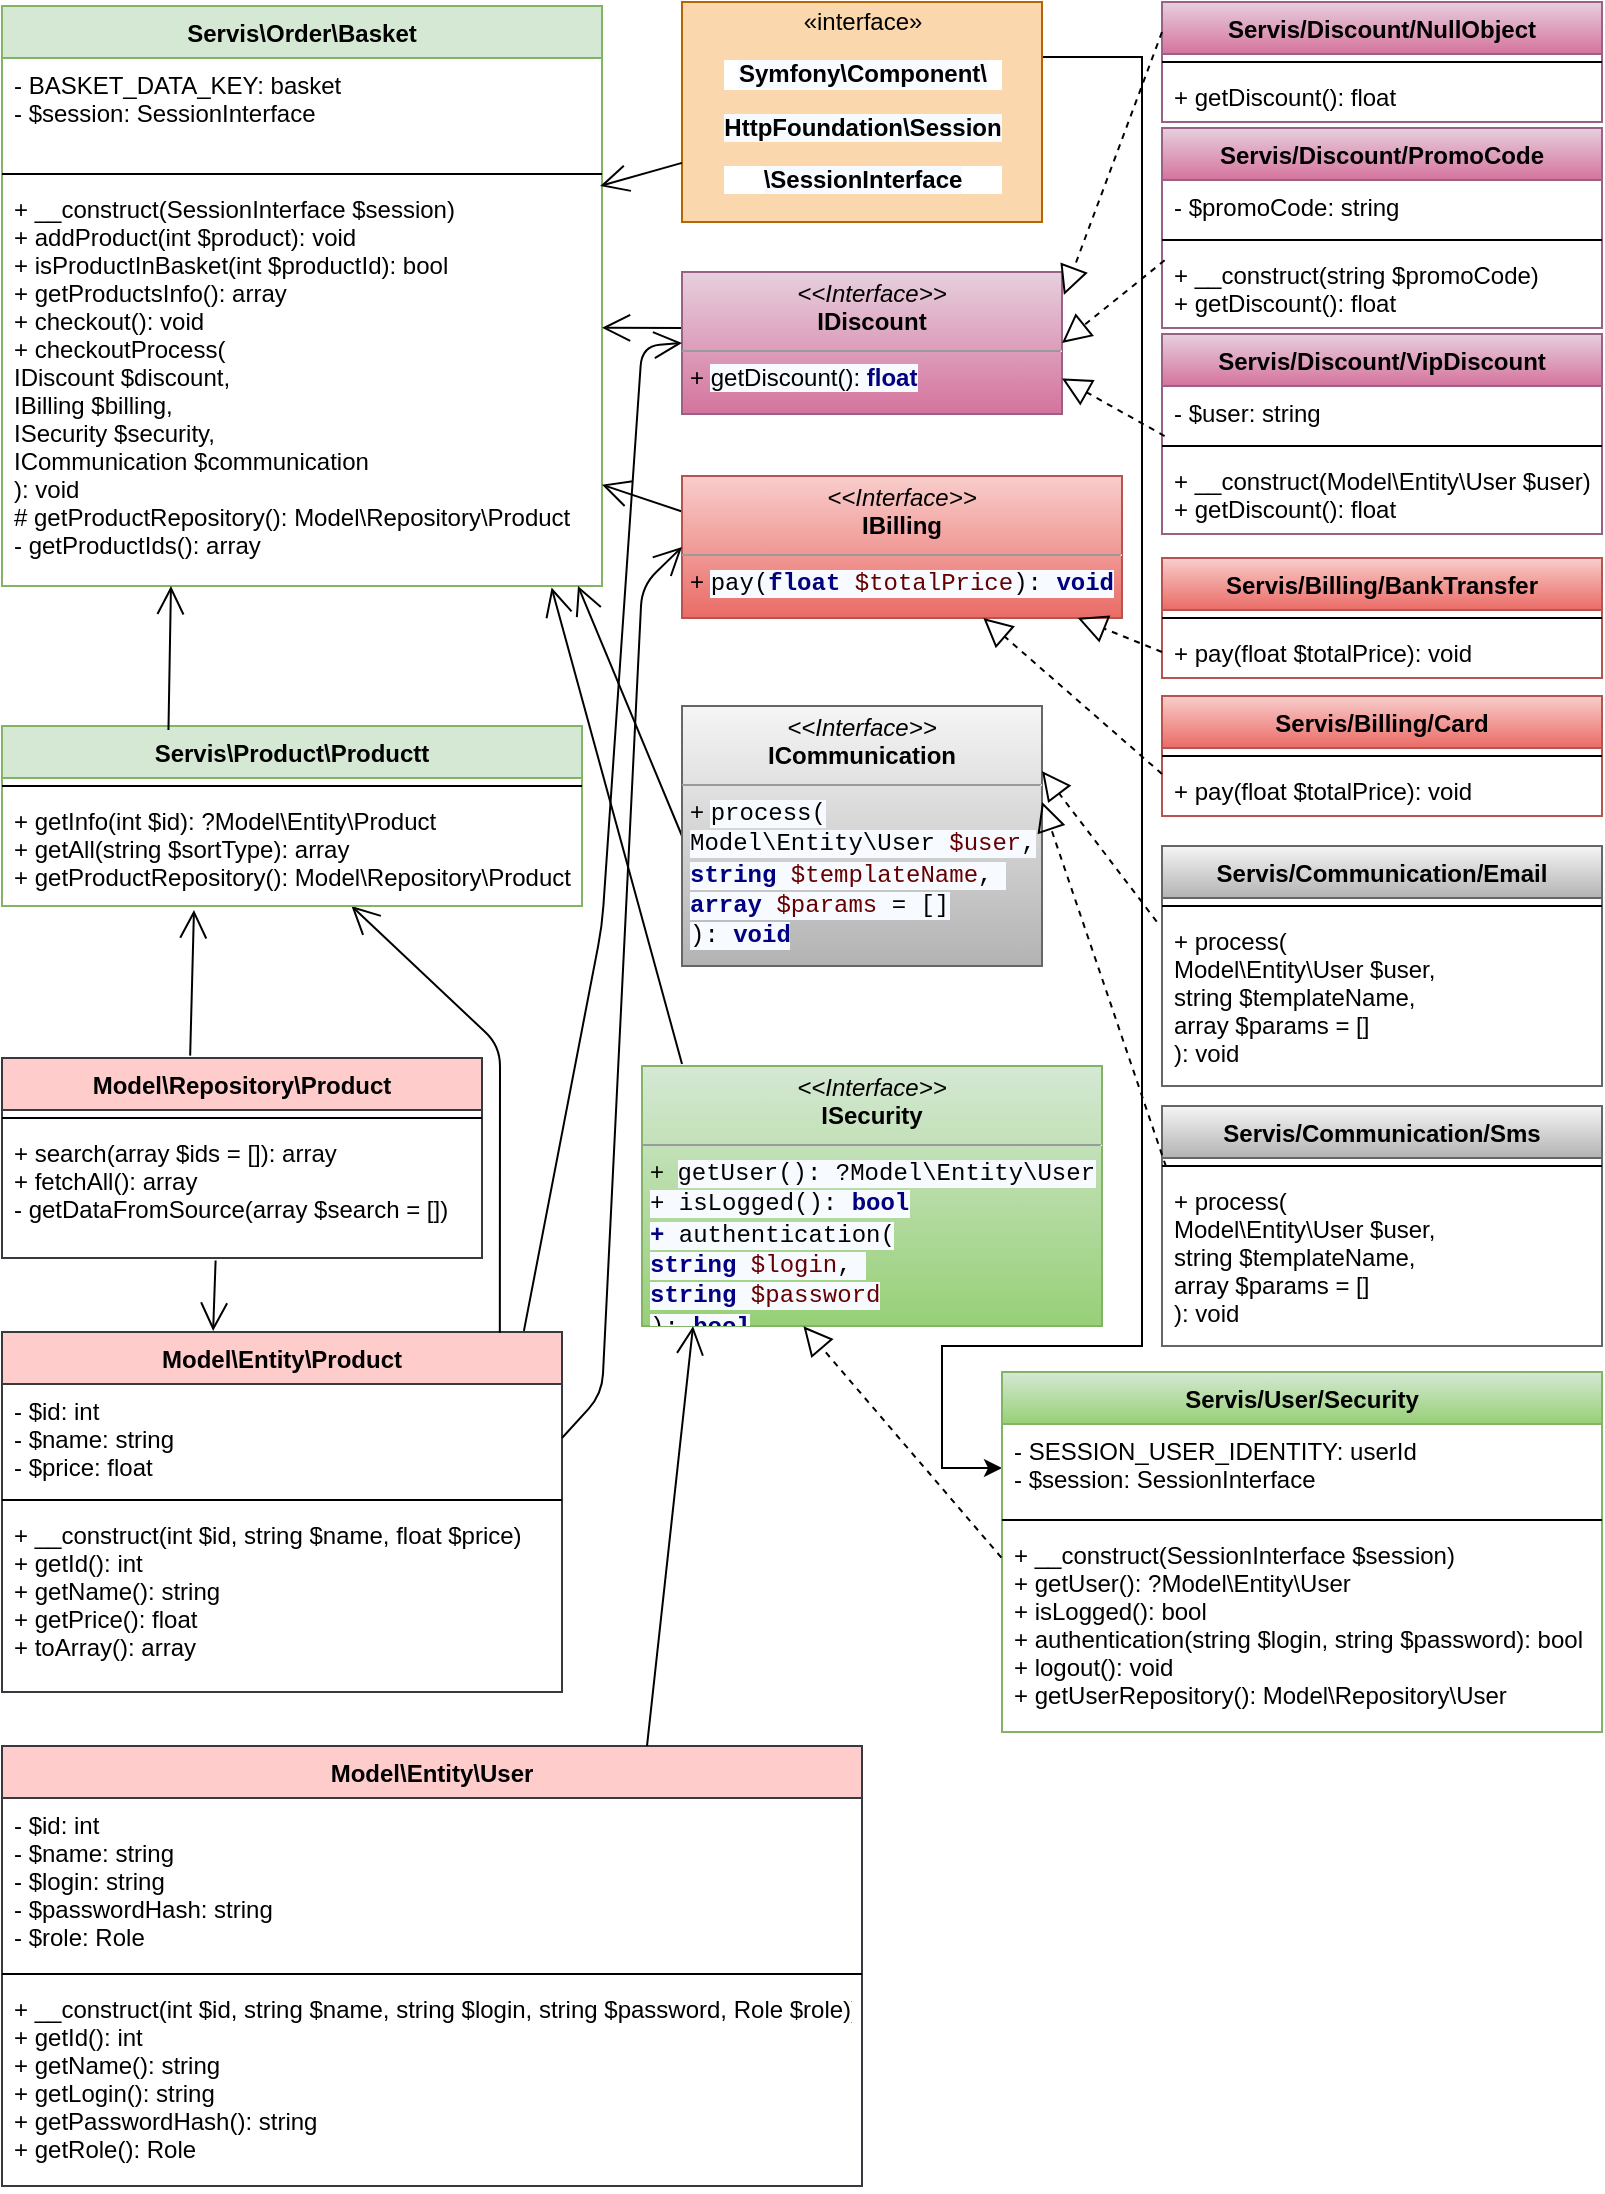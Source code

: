 <mxfile version="12.0.2" type="github" pages="1"><diagram id="QQ5tYyBojh6f8MFJ6sDD" name="Page-1"><mxGraphModel dx="1318" dy="881" grid="1" gridSize="10" guides="1" tooltips="1" connect="1" arrows="1" fold="1" page="1" pageScale="1" pageWidth="827" pageHeight="1169" math="0" shadow="0"><root><mxCell id="0"/><mxCell id="1" parent="0"/><mxCell id="TOqZ0RiK9AQS2LXtHfmd-6" value="Servis\Order\Basket" style="swimlane;fontStyle=1;align=center;verticalAlign=top;childLayout=stackLayout;horizontal=1;startSize=26;horizontalStack=0;resizeParent=1;resizeParentMax=0;resizeLast=0;collapsible=1;marginBottom=0;fillColor=#d5e8d4;strokeColor=#82b366;" vertex="1" parent="1"><mxGeometry x="20" y="20" width="300" height="290" as="geometry"/></mxCell><mxCell id="TOqZ0RiK9AQS2LXtHfmd-7" value="- BASKET_DATA_KEY: basket&#10;- $session: SessionInterface" style="text;strokeColor=none;fillColor=none;align=left;verticalAlign=top;spacingLeft=4;spacingRight=4;overflow=hidden;rotatable=0;points=[[0,0.5],[1,0.5]];portConstraint=eastwest;" vertex="1" parent="TOqZ0RiK9AQS2LXtHfmd-6"><mxGeometry y="26" width="300" height="54" as="geometry"/></mxCell><mxCell id="TOqZ0RiK9AQS2LXtHfmd-8" value="" style="line;strokeWidth=1;fillColor=none;align=left;verticalAlign=middle;spacingTop=-1;spacingLeft=3;spacingRight=3;rotatable=0;labelPosition=right;points=[];portConstraint=eastwest;" vertex="1" parent="TOqZ0RiK9AQS2LXtHfmd-6"><mxGeometry y="80" width="300" height="8" as="geometry"/></mxCell><mxCell id="TOqZ0RiK9AQS2LXtHfmd-9" value="+ __construct(SessionInterface $session)&#10;+ addProduct(int $product): void&#10;+ isProductInBasket(int $productId): bool&#10;+ getProductsInfo(): array&#10;+ checkout(): void&#10;+ checkoutProcess(&#10;    IDiscount $discount,&#10;    IBilling $billing,&#10;    ISecurity $security,&#10;    ICommunication $communication&#10;): void&#10;# getProductRepository(): Model\Repository\Product&#10;- getProductIds(): array&#10;" style="text;strokeColor=none;fillColor=none;align=left;verticalAlign=top;spacingLeft=4;spacingRight=4;overflow=hidden;rotatable=0;points=[[0,0.5],[1,0.5]];portConstraint=eastwest;" vertex="1" parent="TOqZ0RiK9AQS2LXtHfmd-6"><mxGeometry y="88" width="300" height="202" as="geometry"/></mxCell><mxCell id="TOqZ0RiK9AQS2LXtHfmd-109" style="edgeStyle=orthogonalEdgeStyle;rounded=0;orthogonalLoop=1;jettySize=auto;html=1;exitX=1;exitY=0.25;exitDx=0;exitDy=0;fontFamily=Helvetica;entryX=0;entryY=0.5;entryDx=0;entryDy=0;" edge="1" parent="1" source="TOqZ0RiK9AQS2LXtHfmd-10" target="TOqZ0RiK9AQS2LXtHfmd-105"><mxGeometry relative="1" as="geometry"><mxPoint x="570" y="810" as="targetPoint"/><Array as="points"><mxPoint x="590" y="46"/><mxPoint x="590" y="690"/><mxPoint x="490" y="690"/><mxPoint x="490" y="751"/></Array></mxGeometry></mxCell><mxCell id="TOqZ0RiK9AQS2LXtHfmd-10" value="«interface»&lt;br&gt;&lt;pre style=&quot;background-color: rgb(255 , 255 , 255)&quot;&gt;&lt;span style=&quot;background-color: rgb(247 , 250 , 255)&quot;&gt;&lt;font face=&quot;Helvetica&quot;&gt;&lt;b&gt;Symfony\Component\&lt;/b&gt;&lt;/font&gt;&lt;/span&gt;&lt;/pre&gt;&lt;pre style=&quot;background-color: rgb(255 , 255 , 255)&quot;&gt;&lt;span style=&quot;background-color: #f7faff&quot;&gt;&lt;b&gt;&lt;font face=&quot;Helvetica&quot;&gt;HttpFoundation\Session&lt;/font&gt;&lt;/b&gt;&lt;/span&gt;&lt;/pre&gt;&lt;pre style=&quot;background-color: rgb(255 , 255 , 255)&quot;&gt;&lt;span style=&quot;background-color: rgb(247 , 250 , 255)&quot;&gt;&lt;b&gt;&lt;font face=&quot;Helvetica&quot;&gt;\SessionInterface&lt;/font&gt;&lt;/b&gt;&lt;/span&gt;&lt;/pre&gt;" style="html=1;fillColor=#fad7ac;strokeColor=#b46504;" vertex="1" parent="1"><mxGeometry x="360" y="18" width="180" height="110" as="geometry"/></mxCell><mxCell id="TOqZ0RiK9AQS2LXtHfmd-15" value="Model\Repository\Product" style="swimlane;fontStyle=1;align=center;verticalAlign=top;childLayout=stackLayout;horizontal=1;startSize=26;horizontalStack=0;resizeParent=1;resizeParentMax=0;resizeLast=0;collapsible=1;marginBottom=0;fontFamily=Helvetica;fillColor=#ffcccc;strokeColor=#36393d;" vertex="1" parent="1"><mxGeometry x="20" y="546" width="240" height="100" as="geometry"/></mxCell><mxCell id="TOqZ0RiK9AQS2LXtHfmd-17" value="" style="line;strokeWidth=1;fillColor=none;align=left;verticalAlign=middle;spacingTop=-1;spacingLeft=3;spacingRight=3;rotatable=0;labelPosition=right;points=[];portConstraint=eastwest;" vertex="1" parent="TOqZ0RiK9AQS2LXtHfmd-15"><mxGeometry y="26" width="240" height="8" as="geometry"/></mxCell><mxCell id="TOqZ0RiK9AQS2LXtHfmd-18" value="+ search(array $ids = []): array&#10;+ fetchAll(): array&#10;- getDataFromSource(array $search = [])" style="text;strokeColor=none;fillColor=none;align=left;verticalAlign=top;spacingLeft=4;spacingRight=4;overflow=hidden;rotatable=0;points=[[0,0.5],[1,0.5]];portConstraint=eastwest;" vertex="1" parent="TOqZ0RiK9AQS2LXtHfmd-15"><mxGeometry y="34" width="240" height="66" as="geometry"/></mxCell><mxCell id="TOqZ0RiK9AQS2LXtHfmd-19" style="edgeStyle=orthogonalEdgeStyle;rounded=0;orthogonalLoop=1;jettySize=auto;html=1;exitX=1;exitY=0.5;exitDx=0;exitDy=0;fontFamily=Helvetica;" edge="1" parent="TOqZ0RiK9AQS2LXtHfmd-15"><mxGeometry relative="1" as="geometry"><mxPoint x="240" y="33" as="sourcePoint"/><mxPoint x="240" y="33" as="targetPoint"/></mxGeometry></mxCell><mxCell id="TOqZ0RiK9AQS2LXtHfmd-26" value="Model\Entity\Product" style="swimlane;fontStyle=1;align=center;verticalAlign=top;childLayout=stackLayout;horizontal=1;startSize=26;horizontalStack=0;resizeParent=1;resizeParentMax=0;resizeLast=0;collapsible=1;marginBottom=0;fontFamily=Helvetica;fillColor=#ffcccc;strokeColor=#36393d;" vertex="1" parent="1"><mxGeometry x="20" y="683" width="280" height="180" as="geometry"/></mxCell><mxCell id="TOqZ0RiK9AQS2LXtHfmd-27" value="- $id: int&#10;- $name: string&#10;- $price: float" style="text;strokeColor=none;fillColor=none;align=left;verticalAlign=top;spacingLeft=4;spacingRight=4;overflow=hidden;rotatable=0;points=[[0,0.5],[1,0.5]];portConstraint=eastwest;" vertex="1" parent="TOqZ0RiK9AQS2LXtHfmd-26"><mxGeometry y="26" width="280" height="54" as="geometry"/></mxCell><mxCell id="TOqZ0RiK9AQS2LXtHfmd-28" value="" style="line;strokeWidth=1;fillColor=none;align=left;verticalAlign=middle;spacingTop=-1;spacingLeft=3;spacingRight=3;rotatable=0;labelPosition=right;points=[];portConstraint=eastwest;" vertex="1" parent="TOqZ0RiK9AQS2LXtHfmd-26"><mxGeometry y="80" width="280" height="8" as="geometry"/></mxCell><mxCell id="TOqZ0RiK9AQS2LXtHfmd-29" value="+ __construct(int $id, string $name, float $price)&#10;+ getId(): int&#10;+ getName(): string&#10;+ getPrice(): float&#10;+ toArray(): array&#10;" style="text;strokeColor=none;fillColor=none;align=left;verticalAlign=top;spacingLeft=4;spacingRight=4;overflow=hidden;rotatable=0;points=[[0,0.5],[1,0.5]];portConstraint=eastwest;" vertex="1" parent="TOqZ0RiK9AQS2LXtHfmd-26"><mxGeometry y="88" width="280" height="92" as="geometry"/></mxCell><mxCell id="TOqZ0RiK9AQS2LXtHfmd-47" value="" style="endArrow=open;endFill=1;endSize=12;html=1;fontFamily=Helvetica;exitX=0;exitY=0.5;exitDx=0;exitDy=0;entryX=0.96;entryY=1;entryDx=0;entryDy=0;entryPerimeter=0;" edge="1" parent="1" source="TOqZ0RiK9AQS2LXtHfmd-92" target="TOqZ0RiK9AQS2LXtHfmd-9"><mxGeometry width="160" relative="1" as="geometry"><mxPoint x="20" y="630" as="sourcePoint"/><mxPoint x="180" y="630" as="targetPoint"/></mxGeometry></mxCell><mxCell id="TOqZ0RiK9AQS2LXtHfmd-48" value="" style="endArrow=open;endFill=1;endSize=12;html=1;fontFamily=Helvetica;exitX=0;exitY=0.25;exitDx=0;exitDy=0;" edge="1" parent="1" source="TOqZ0RiK9AQS2LXtHfmd-80" target="TOqZ0RiK9AQS2LXtHfmd-9"><mxGeometry width="160" relative="1" as="geometry"><mxPoint x="390" y="255" as="sourcePoint"/><mxPoint x="180" y="630" as="targetPoint"/></mxGeometry></mxCell><mxCell id="TOqZ0RiK9AQS2LXtHfmd-49" value="" style="endArrow=open;endFill=1;endSize=12;html=1;fontFamily=Helvetica;exitX=0.011;exitY=0.394;exitDx=0;exitDy=0;entryX=1;entryY=0.361;entryDx=0;entryDy=0;entryPerimeter=0;exitPerimeter=0;" edge="1" parent="1" source="TOqZ0RiK9AQS2LXtHfmd-62" target="TOqZ0RiK9AQS2LXtHfmd-9"><mxGeometry width="160" relative="1" as="geometry"><mxPoint x="390" y="174" as="sourcePoint"/><mxPoint x="319" y="120" as="targetPoint"/></mxGeometry></mxCell><mxCell id="TOqZ0RiK9AQS2LXtHfmd-50" value="" style="endArrow=open;endFill=1;endSize=12;html=1;fontFamily=Helvetica;entryX=0.997;entryY=0.01;entryDx=0;entryDy=0;entryPerimeter=0;" edge="1" parent="1" source="TOqZ0RiK9AQS2LXtHfmd-10" target="TOqZ0RiK9AQS2LXtHfmd-9"><mxGeometry width="160" relative="1" as="geometry"><mxPoint x="500" y="93" as="sourcePoint"/><mxPoint x="319" y="46" as="targetPoint"/></mxGeometry></mxCell><mxCell id="TOqZ0RiK9AQS2LXtHfmd-51" value="" style="endArrow=open;endFill=1;endSize=12;html=1;fontFamily=Helvetica;exitX=0.392;exitY=-0.012;exitDx=0;exitDy=0;exitPerimeter=0;entryX=0.331;entryY=1.035;entryDx=0;entryDy=0;entryPerimeter=0;" edge="1" parent="1" source="TOqZ0RiK9AQS2LXtHfmd-15" target="TOqZ0RiK9AQS2LXtHfmd-56"><mxGeometry width="160" relative="1" as="geometry"><mxPoint x="351" y="466.5" as="sourcePoint"/><mxPoint x="110" y="470" as="targetPoint"/><Array as="points"/></mxGeometry></mxCell><mxCell id="TOqZ0RiK9AQS2LXtHfmd-52" value="" style="endArrow=open;endFill=1;endSize=12;html=1;fontFamily=Helvetica;exitX=0.889;exitY=0.002;exitDx=0;exitDy=0;exitPerimeter=0;" edge="1" parent="1" source="TOqZ0RiK9AQS2LXtHfmd-26" target="TOqZ0RiK9AQS2LXtHfmd-56"><mxGeometry width="160" relative="1" as="geometry"><mxPoint x="114.08" y="388.968" as="sourcePoint"/><mxPoint x="290" y="310" as="targetPoint"/><Array as="points"><mxPoint x="269" y="540"/></Array></mxGeometry></mxCell><mxCell id="TOqZ0RiK9AQS2LXtHfmd-53" value="Servis\Product\Productt" style="swimlane;fontStyle=1;align=center;verticalAlign=top;childLayout=stackLayout;horizontal=1;startSize=26;horizontalStack=0;resizeParent=1;resizeParentMax=0;resizeLast=0;collapsible=1;marginBottom=0;fontFamily=Helvetica;fillColor=#d5e8d4;strokeColor=#82b366;" vertex="1" parent="1"><mxGeometry x="20" y="380" width="290" height="90" as="geometry"/></mxCell><mxCell id="TOqZ0RiK9AQS2LXtHfmd-55" value="" style="line;strokeWidth=1;fillColor=none;align=left;verticalAlign=middle;spacingTop=-1;spacingLeft=3;spacingRight=3;rotatable=0;labelPosition=right;points=[];portConstraint=eastwest;" vertex="1" parent="TOqZ0RiK9AQS2LXtHfmd-53"><mxGeometry y="26" width="290" height="8" as="geometry"/></mxCell><mxCell id="TOqZ0RiK9AQS2LXtHfmd-56" value="+ getInfo(int $id): ?Model\Entity\Product&#10;+ getAll(string $sortType): array&#10;+ getProductRepository(): Model\Repository\Product" style="text;strokeColor=none;fillColor=none;align=left;verticalAlign=top;spacingLeft=4;spacingRight=4;overflow=hidden;rotatable=0;points=[[0,0.5],[1,0.5]];portConstraint=eastwest;" vertex="1" parent="TOqZ0RiK9AQS2LXtHfmd-53"><mxGeometry y="34" width="290" height="56" as="geometry"/></mxCell><mxCell id="TOqZ0RiK9AQS2LXtHfmd-58" value="" style="endArrow=open;endFill=1;endSize=12;html=1;fontFamily=Helvetica;exitX=0.287;exitY=0.022;exitDx=0;exitDy=0;exitPerimeter=0;" edge="1" parent="1" source="TOqZ0RiK9AQS2LXtHfmd-53"><mxGeometry width="160" relative="1" as="geometry"><mxPoint x="80" y="380" as="sourcePoint"/><mxPoint x="104.484" y="310" as="targetPoint"/><Array as="points"/></mxGeometry></mxCell><mxCell id="TOqZ0RiK9AQS2LXtHfmd-60" value="" style="endArrow=open;endFill=1;endSize=12;html=1;fontFamily=Helvetica;exitX=0.445;exitY=1.019;exitDx=0;exitDy=0;exitPerimeter=0;entryX=0.377;entryY=-0.003;entryDx=0;entryDy=0;entryPerimeter=0;" edge="1" parent="1" source="TOqZ0RiK9AQS2LXtHfmd-18" target="TOqZ0RiK9AQS2LXtHfmd-26"><mxGeometry width="160" relative="1" as="geometry"><mxPoint x="20" y="800" as="sourcePoint"/><mxPoint x="127" y="680" as="targetPoint"/><Array as="points"/></mxGeometry></mxCell><mxCell id="TOqZ0RiK9AQS2LXtHfmd-62" value="&lt;p style=&quot;margin: 0px ; margin-top: 4px ; text-align: center&quot;&gt;&lt;i&gt;&amp;lt;&amp;lt;Interface&amp;gt;&amp;gt;&lt;/i&gt;&lt;br&gt;&lt;b&gt;IDiscount&lt;/b&gt;&lt;/p&gt;&lt;hr size=&quot;1&quot;&gt;&lt;p style=&quot;margin: 0px ; margin-left: 4px&quot;&gt;+&amp;nbsp;&lt;span style=&quot;background-color: rgb(247 , 250 , 255)&quot;&gt;getDiscount(): &lt;/span&gt;&lt;span style=&quot;color: rgb(0 , 0 , 128) ; background-color: rgb(247 , 250 , 255) ; font-weight: bold&quot;&gt;float&lt;/span&gt;&lt;/p&gt;" style="verticalAlign=top;align=left;overflow=fill;fontSize=12;fontFamily=Helvetica;html=1;fillColor=#e6d0de;strokeColor=#996185;gradientColor=#d5739d;" vertex="1" parent="1"><mxGeometry x="360" y="153" width="190" height="71" as="geometry"/></mxCell><mxCell id="TOqZ0RiK9AQS2LXtHfmd-63" value="Servis/Discount/NullObject" style="swimlane;fontStyle=1;align=center;verticalAlign=top;childLayout=stackLayout;horizontal=1;startSize=26;horizontalStack=0;resizeParent=1;resizeParentMax=0;resizeLast=0;collapsible=1;marginBottom=0;fontFamily=Helvetica;fillColor=#e6d0de;strokeColor=#996185;gradientColor=#d5739d;" vertex="1" parent="1"><mxGeometry x="600" y="18" width="220" height="60" as="geometry"/></mxCell><mxCell id="TOqZ0RiK9AQS2LXtHfmd-65" value="" style="line;strokeWidth=1;fillColor=none;align=left;verticalAlign=middle;spacingTop=-1;spacingLeft=3;spacingRight=3;rotatable=0;labelPosition=right;points=[];portConstraint=eastwest;" vertex="1" parent="TOqZ0RiK9AQS2LXtHfmd-63"><mxGeometry y="26" width="220" height="8" as="geometry"/></mxCell><mxCell id="TOqZ0RiK9AQS2LXtHfmd-66" value="+ getDiscount(): float" style="text;strokeColor=none;fillColor=none;align=left;verticalAlign=top;spacingLeft=4;spacingRight=4;overflow=hidden;rotatable=0;points=[[0,0.5],[1,0.5]];portConstraint=eastwest;" vertex="1" parent="TOqZ0RiK9AQS2LXtHfmd-63"><mxGeometry y="34" width="220" height="26" as="geometry"/></mxCell><mxCell id="TOqZ0RiK9AQS2LXtHfmd-67" value="Servis/Discount/PromoCode" style="swimlane;fontStyle=1;align=center;verticalAlign=top;childLayout=stackLayout;horizontal=1;startSize=26;horizontalStack=0;resizeParent=1;resizeParentMax=0;resizeLast=0;collapsible=1;marginBottom=0;fontFamily=Helvetica;fillColor=#e6d0de;strokeColor=#996185;gradientColor=#d5739d;" vertex="1" parent="1"><mxGeometry x="600" y="81" width="220" height="100" as="geometry"/></mxCell><mxCell id="TOqZ0RiK9AQS2LXtHfmd-68" value="- $promoCode: string" style="text;strokeColor=none;fillColor=none;align=left;verticalAlign=top;spacingLeft=4;spacingRight=4;overflow=hidden;rotatable=0;points=[[0,0.5],[1,0.5]];portConstraint=eastwest;" vertex="1" parent="TOqZ0RiK9AQS2LXtHfmd-67"><mxGeometry y="26" width="220" height="26" as="geometry"/></mxCell><mxCell id="TOqZ0RiK9AQS2LXtHfmd-69" value="" style="line;strokeWidth=1;fillColor=none;align=left;verticalAlign=middle;spacingTop=-1;spacingLeft=3;spacingRight=3;rotatable=0;labelPosition=right;points=[];portConstraint=eastwest;" vertex="1" parent="TOqZ0RiK9AQS2LXtHfmd-67"><mxGeometry y="52" width="220" height="8" as="geometry"/></mxCell><mxCell id="TOqZ0RiK9AQS2LXtHfmd-70" value="+ __construct(string $promoCode)&#10;+ getDiscount(): float&#10;" style="text;strokeColor=none;fillColor=none;align=left;verticalAlign=top;spacingLeft=4;spacingRight=4;overflow=hidden;rotatable=0;points=[[0,0.5],[1,0.5]];portConstraint=eastwest;" vertex="1" parent="TOqZ0RiK9AQS2LXtHfmd-67"><mxGeometry y="60" width="220" height="40" as="geometry"/></mxCell><mxCell id="TOqZ0RiK9AQS2LXtHfmd-71" value="Servis/Discount/VipDiscount" style="swimlane;fontStyle=1;align=center;verticalAlign=top;childLayout=stackLayout;horizontal=1;startSize=26;horizontalStack=0;resizeParent=1;resizeParentMax=0;resizeLast=0;collapsible=1;marginBottom=0;fontFamily=Helvetica;fillColor=#e6d0de;strokeColor=#996185;gradientColor=#d5739d;" vertex="1" parent="1"><mxGeometry x="600" y="184" width="220" height="100" as="geometry"/></mxCell><mxCell id="TOqZ0RiK9AQS2LXtHfmd-72" value="- $user: string" style="text;strokeColor=none;fillColor=none;align=left;verticalAlign=top;spacingLeft=4;spacingRight=4;overflow=hidden;rotatable=0;points=[[0,0.5],[1,0.5]];portConstraint=eastwest;" vertex="1" parent="TOqZ0RiK9AQS2LXtHfmd-71"><mxGeometry y="26" width="220" height="26" as="geometry"/></mxCell><mxCell id="TOqZ0RiK9AQS2LXtHfmd-73" value="" style="line;strokeWidth=1;fillColor=none;align=left;verticalAlign=middle;spacingTop=-1;spacingLeft=3;spacingRight=3;rotatable=0;labelPosition=right;points=[];portConstraint=eastwest;" vertex="1" parent="TOqZ0RiK9AQS2LXtHfmd-71"><mxGeometry y="52" width="220" height="8" as="geometry"/></mxCell><mxCell id="TOqZ0RiK9AQS2LXtHfmd-74" value="+ __construct(Model\Entity\User $user)&#10;+ getDiscount(): float" style="text;strokeColor=none;fillColor=none;align=left;verticalAlign=top;spacingLeft=4;spacingRight=4;overflow=hidden;rotatable=0;points=[[0,0.5],[1,0.5]];portConstraint=eastwest;" vertex="1" parent="TOqZ0RiK9AQS2LXtHfmd-71"><mxGeometry y="60" width="220" height="40" as="geometry"/></mxCell><mxCell id="TOqZ0RiK9AQS2LXtHfmd-75" value="" style="endArrow=block;dashed=1;endFill=0;endSize=12;html=1;fontFamily=Helvetica;exitX=0;exitY=0.25;exitDx=0;exitDy=0;entryX=1.005;entryY=0.162;entryDx=0;entryDy=0;entryPerimeter=0;" edge="1" parent="1" source="TOqZ0RiK9AQS2LXtHfmd-63" target="TOqZ0RiK9AQS2LXtHfmd-62"><mxGeometry width="160" relative="1" as="geometry"><mxPoint x="630" y="57" as="sourcePoint"/><mxPoint x="180" y="800" as="targetPoint"/><Array as="points"/></mxGeometry></mxCell><mxCell id="TOqZ0RiK9AQS2LXtHfmd-77" value="" style="endArrow=block;dashed=1;endFill=0;endSize=12;html=1;fontFamily=Helvetica;exitX=0.006;exitY=0.154;exitDx=0;exitDy=0;exitPerimeter=0;entryX=1;entryY=0.5;entryDx=0;entryDy=0;" edge="1" parent="1" source="TOqZ0RiK9AQS2LXtHfmd-70" target="TOqZ0RiK9AQS2LXtHfmd-62"><mxGeometry width="160" relative="1" as="geometry"><mxPoint x="20" y="800" as="sourcePoint"/><mxPoint x="180" y="800" as="targetPoint"/></mxGeometry></mxCell><mxCell id="TOqZ0RiK9AQS2LXtHfmd-78" value="" style="endArrow=block;dashed=1;endFill=0;endSize=12;html=1;fontFamily=Helvetica;exitX=0.006;exitY=0.962;exitDx=0;exitDy=0;exitPerimeter=0;entryX=1;entryY=0.75;entryDx=0;entryDy=0;" edge="1" parent="1" source="TOqZ0RiK9AQS2LXtHfmd-72" target="TOqZ0RiK9AQS2LXtHfmd-62"><mxGeometry width="160" relative="1" as="geometry"><mxPoint x="630.96" y="186.004" as="sourcePoint"/><mxPoint x="580" y="200" as="targetPoint"/><Array as="points"/></mxGeometry></mxCell><mxCell id="TOqZ0RiK9AQS2LXtHfmd-80" value="&lt;p style=&quot;margin: 0px ; margin-top: 4px ; text-align: center&quot;&gt;&lt;i&gt;&amp;lt;&amp;lt;Interface&amp;gt;&amp;gt;&lt;/i&gt;&lt;br&gt;&lt;b&gt;IBilling&lt;/b&gt;&lt;br&gt;&lt;/p&gt;&lt;hr size=&quot;1&quot;&gt;&lt;p style=&quot;margin: 0px ; margin-left: 4px&quot;&gt;+&amp;nbsp;&lt;span style=&quot;font-family: &amp;#34;courier new&amp;#34; ; background-color: rgb(247 , 250 , 255)&quot;&gt;pay(&lt;/span&gt;&lt;span style=&quot;font-family: &amp;#34;courier new&amp;#34; ; color: rgb(0 , 0 , 128) ; background-color: rgb(247 , 250 , 255) ; font-weight: bold&quot;&gt;float &lt;/span&gt;&lt;span style=&quot;font-family: &amp;#34;courier new&amp;#34; ; color: rgb(102 , 0 , 0) ; background-color: rgb(247 , 250 , 255)&quot;&gt;$totalPrice&lt;/span&gt;&lt;span style=&quot;font-family: &amp;#34;courier new&amp;#34; ; background-color: rgb(247 , 250 , 255)&quot;&gt;): &lt;/span&gt;&lt;span style=&quot;font-family: &amp;#34;courier new&amp;#34; ; color: rgb(0 , 0 , 128) ; background-color: rgb(247 , 250 , 255) ; font-weight: bold&quot;&gt;void&lt;/span&gt;&lt;/p&gt;" style="verticalAlign=top;align=left;overflow=fill;fontSize=12;fontFamily=Helvetica;html=1;fillColor=#f8cecc;strokeColor=#b85450;gradientColor=#ea6b66;" vertex="1" parent="1"><mxGeometry x="360" y="255" width="220" height="71" as="geometry"/></mxCell><mxCell id="TOqZ0RiK9AQS2LXtHfmd-81" value="" style="endArrow=open;endFill=1;endSize=12;html=1;fontFamily=Helvetica;entryX=0;entryY=0.5;entryDx=0;entryDy=0;exitX=0.932;exitY=-0.003;exitDx=0;exitDy=0;exitPerimeter=0;" edge="1" parent="1" source="TOqZ0RiK9AQS2LXtHfmd-26" target="TOqZ0RiK9AQS2LXtHfmd-62"><mxGeometry width="160" relative="1" as="geometry"><mxPoint x="310" y="598" as="sourcePoint"/><mxPoint x="180" y="800" as="targetPoint"/><Array as="points"><mxPoint x="320" y="480"/><mxPoint x="340" y="190"/></Array></mxGeometry></mxCell><mxCell id="TOqZ0RiK9AQS2LXtHfmd-82" value="Servis/Billing/BankTransfer" style="swimlane;fontStyle=1;align=center;verticalAlign=top;childLayout=stackLayout;horizontal=1;startSize=26;horizontalStack=0;resizeParent=1;resizeParentMax=0;resizeLast=0;collapsible=1;marginBottom=0;fontFamily=Helvetica;fillColor=#f8cecc;strokeColor=#b85450;gradientColor=#ea6b66;" vertex="1" parent="1"><mxGeometry x="600" y="296" width="220" height="60" as="geometry"/></mxCell><mxCell id="TOqZ0RiK9AQS2LXtHfmd-83" value="" style="line;strokeWidth=1;fillColor=none;align=left;verticalAlign=middle;spacingTop=-1;spacingLeft=3;spacingRight=3;rotatable=0;labelPosition=right;points=[];portConstraint=eastwest;" vertex="1" parent="TOqZ0RiK9AQS2LXtHfmd-82"><mxGeometry y="26" width="220" height="8" as="geometry"/></mxCell><mxCell id="TOqZ0RiK9AQS2LXtHfmd-84" value="+ pay(float $totalPrice): void" style="text;strokeColor=none;fillColor=none;align=left;verticalAlign=top;spacingLeft=4;spacingRight=4;overflow=hidden;rotatable=0;points=[[0,0.5],[1,0.5]];portConstraint=eastwest;" vertex="1" parent="TOqZ0RiK9AQS2LXtHfmd-82"><mxGeometry y="34" width="220" height="26" as="geometry"/></mxCell><mxCell id="TOqZ0RiK9AQS2LXtHfmd-85" value="Servis/Billing/Card" style="swimlane;fontStyle=1;align=center;verticalAlign=top;childLayout=stackLayout;horizontal=1;startSize=26;horizontalStack=0;resizeParent=1;resizeParentMax=0;resizeLast=0;collapsible=1;marginBottom=0;fontFamily=Helvetica;fillColor=#f8cecc;strokeColor=#b85450;gradientColor=#ea6b66;" vertex="1" parent="1"><mxGeometry x="600" y="365" width="220" height="60" as="geometry"/></mxCell><mxCell id="TOqZ0RiK9AQS2LXtHfmd-86" value="" style="line;strokeWidth=1;fillColor=none;align=left;verticalAlign=middle;spacingTop=-1;spacingLeft=3;spacingRight=3;rotatable=0;labelPosition=right;points=[];portConstraint=eastwest;" vertex="1" parent="TOqZ0RiK9AQS2LXtHfmd-85"><mxGeometry y="26" width="220" height="8" as="geometry"/></mxCell><mxCell id="TOqZ0RiK9AQS2LXtHfmd-87" value="+ pay(float $totalPrice): void" style="text;strokeColor=none;fillColor=none;align=left;verticalAlign=top;spacingLeft=4;spacingRight=4;overflow=hidden;rotatable=0;points=[[0,0.5],[1,0.5]];portConstraint=eastwest;" vertex="1" parent="TOqZ0RiK9AQS2LXtHfmd-85"><mxGeometry y="34" width="220" height="26" as="geometry"/></mxCell><mxCell id="TOqZ0RiK9AQS2LXtHfmd-88" value="" style="endArrow=block;dashed=1;endFill=0;endSize=12;html=1;fontFamily=Helvetica;exitX=0;exitY=0.5;exitDx=0;exitDy=0;" edge="1" parent="1" source="TOqZ0RiK9AQS2LXtHfmd-84" target="TOqZ0RiK9AQS2LXtHfmd-80"><mxGeometry width="160" relative="1" as="geometry"><mxPoint x="600" y="320" as="sourcePoint"/><mxPoint x="180" y="800" as="targetPoint"/><Array as="points"/></mxGeometry></mxCell><mxCell id="TOqZ0RiK9AQS2LXtHfmd-89" value="" style="endArrow=block;dashed=1;endFill=0;endSize=12;html=1;fontFamily=Helvetica;exitX=0;exitY=0.192;exitDx=0;exitDy=0;exitPerimeter=0;" edge="1" parent="1" source="TOqZ0RiK9AQS2LXtHfmd-87" target="TOqZ0RiK9AQS2LXtHfmd-80"><mxGeometry width="160" relative="1" as="geometry"><mxPoint x="20" y="800" as="sourcePoint"/><mxPoint x="180" y="800" as="targetPoint"/></mxGeometry></mxCell><mxCell id="TOqZ0RiK9AQS2LXtHfmd-92" value="&lt;p style=&quot;margin: 0px ; margin-top: 4px ; text-align: center&quot;&gt;&lt;i&gt;&amp;lt;&amp;lt;Interface&amp;gt;&amp;gt;&lt;/i&gt;&lt;br&gt;&lt;b&gt;ICommunication&lt;/b&gt;&lt;br&gt;&lt;/p&gt;&lt;hr size=&quot;1&quot;&gt;&lt;p style=&quot;margin: 0px ; margin-left: 4px&quot;&gt;+&amp;nbsp;&lt;span style=&quot;font-family: &amp;#34;courier new&amp;#34; ; background-color: rgb(247 , 250 , 255)&quot;&gt;process(&lt;/span&gt;&lt;/p&gt;&lt;p style=&quot;margin: 0px ; margin-left: 4px&quot;&gt;&lt;span style=&quot;font-family: &amp;#34;courier new&amp;#34; ; background-color: rgb(247 , 250 , 255)&quot;&gt;Model\Entity\User &lt;/span&gt;&lt;span style=&quot;font-family: &amp;#34;courier new&amp;#34; ; color: rgb(102 , 0 , 0) ; background-color: rgb(247 , 250 , 255)&quot;&gt;$user&lt;/span&gt;&lt;span style=&quot;font-family: &amp;#34;courier new&amp;#34; ; background-color: rgb(247 , 250 , 255)&quot;&gt;,&lt;/span&gt;&lt;/p&gt;&lt;p style=&quot;margin: 0px ; margin-left: 4px&quot;&gt;&lt;span style=&quot;font-family: &amp;#34;courier new&amp;#34; ; background-color: rgb(247 , 250 , 255)&quot;&gt;&lt;/span&gt;&lt;span style=&quot;font-family: &amp;#34;courier new&amp;#34; ; color: rgb(0 , 0 , 128) ; background-color: rgb(247 , 250 , 255) ; font-weight: bold&quot;&gt;string &lt;/span&gt;&lt;span style=&quot;font-family: &amp;#34;courier new&amp;#34; ; color: rgb(102 , 0 , 0) ; background-color: rgb(247 , 250 , 255)&quot;&gt;$templateName&lt;/span&gt;&lt;span style=&quot;font-family: &amp;#34;courier new&amp;#34; ; background-color: rgb(247 , 250 , 255)&quot;&gt;,&amp;nbsp;&lt;/span&gt;&lt;/p&gt;&lt;p style=&quot;margin: 0px ; margin-left: 4px&quot;&gt;&lt;span style=&quot;font-family: &amp;#34;courier new&amp;#34; ; color: rgb(0 , 0 , 128) ; background-color: rgb(247 , 250 , 255) ; font-weight: bold&quot;&gt;array &lt;/span&gt;&lt;span style=&quot;font-family: &amp;#34;courier new&amp;#34; ; color: rgb(102 , 0 , 0) ; background-color: rgb(247 , 250 , 255)&quot;&gt;$params &lt;/span&gt;&lt;span style=&quot;font-family: &amp;#34;courier new&amp;#34; ; background-color: rgb(247 , 250 , 255)&quot;&gt;= []&lt;/span&gt;&lt;/p&gt;&lt;p style=&quot;margin: 0px ; margin-left: 4px&quot;&gt;&lt;span style=&quot;font-family: &amp;#34;courier new&amp;#34; ; background-color: rgb(247 , 250 , 255)&quot;&gt;)&lt;/span&gt;&lt;span style=&quot;font-family: &amp;#34;courier new&amp;#34; ; background-color: rgb(247 , 250 , 255)&quot;&gt;: &lt;/span&gt;&lt;span style=&quot;font-family: &amp;#34;courier new&amp;#34; ; color: rgb(0 , 0 , 128) ; background-color: rgb(247 , 250 , 255) ; font-weight: bold&quot;&gt;void&lt;/span&gt;&lt;/p&gt;" style="verticalAlign=top;align=left;overflow=fill;fontSize=12;fontFamily=Helvetica;html=1;fillColor=#f5f5f5;strokeColor=#666666;gradientColor=#b3b3b3;" vertex="1" parent="1"><mxGeometry x="360" y="370" width="180" height="130" as="geometry"/></mxCell><mxCell id="TOqZ0RiK9AQS2LXtHfmd-93" value="" style="endArrow=open;endFill=1;endSize=12;html=1;fontFamily=Helvetica;exitX=0;exitY=0.5;exitDx=0;exitDy=0;entryX=0.916;entryY=1.004;entryDx=0;entryDy=0;entryPerimeter=0;" edge="1" parent="1" target="TOqZ0RiK9AQS2LXtHfmd-9"><mxGeometry width="160" relative="1" as="geometry"><mxPoint x="360" y="549" as="sourcePoint"/><mxPoint x="310" y="310" as="targetPoint"/></mxGeometry></mxCell><mxCell id="TOqZ0RiK9AQS2LXtHfmd-94" value="Servis/Communication/Email" style="swimlane;fontStyle=1;align=center;verticalAlign=top;childLayout=stackLayout;horizontal=1;startSize=26;horizontalStack=0;resizeParent=1;resizeParentMax=0;resizeLast=0;collapsible=1;marginBottom=0;fontFamily=Helvetica;fillColor=#f5f5f5;strokeColor=#666666;gradientColor=#b3b3b3;" vertex="1" parent="1"><mxGeometry x="600" y="440" width="220" height="120" as="geometry"/></mxCell><mxCell id="TOqZ0RiK9AQS2LXtHfmd-95" value="" style="line;strokeWidth=1;fillColor=none;align=left;verticalAlign=middle;spacingTop=-1;spacingLeft=3;spacingRight=3;rotatable=0;labelPosition=right;points=[];portConstraint=eastwest;" vertex="1" parent="TOqZ0RiK9AQS2LXtHfmd-94"><mxGeometry y="26" width="220" height="8" as="geometry"/></mxCell><mxCell id="TOqZ0RiK9AQS2LXtHfmd-96" value="+ process(&#10;Model\Entity\User $user, &#10;string $templateName, &#10;array $params = []&#10;): void" style="text;strokeColor=none;fillColor=none;align=left;verticalAlign=top;spacingLeft=4;spacingRight=4;overflow=hidden;rotatable=0;points=[[0,0.5],[1,0.5]];portConstraint=eastwest;" vertex="1" parent="TOqZ0RiK9AQS2LXtHfmd-94"><mxGeometry y="34" width="220" height="86" as="geometry"/></mxCell><mxCell id="TOqZ0RiK9AQS2LXtHfmd-97" value="Servis/Communication/Sms" style="swimlane;fontStyle=1;align=center;verticalAlign=top;childLayout=stackLayout;horizontal=1;startSize=26;horizontalStack=0;resizeParent=1;resizeParentMax=0;resizeLast=0;collapsible=1;marginBottom=0;fontFamily=Helvetica;fillColor=#f5f5f5;strokeColor=#666666;gradientColor=#b3b3b3;" vertex="1" parent="1"><mxGeometry x="600" y="570" width="220" height="120" as="geometry"/></mxCell><mxCell id="TOqZ0RiK9AQS2LXtHfmd-98" value="" style="line;strokeWidth=1;fillColor=none;align=left;verticalAlign=middle;spacingTop=-1;spacingLeft=3;spacingRight=3;rotatable=0;labelPosition=right;points=[];portConstraint=eastwest;" vertex="1" parent="TOqZ0RiK9AQS2LXtHfmd-97"><mxGeometry y="26" width="220" height="8" as="geometry"/></mxCell><mxCell id="TOqZ0RiK9AQS2LXtHfmd-99" value="+ process(&#10;Model\Entity\User $user, &#10;string $templateName, &#10;array $params = []&#10;): void" style="text;strokeColor=none;fillColor=none;align=left;verticalAlign=top;spacingLeft=4;spacingRight=4;overflow=hidden;rotatable=0;points=[[0,0.5],[1,0.5]];portConstraint=eastwest;" vertex="1" parent="TOqZ0RiK9AQS2LXtHfmd-97"><mxGeometry y="34" width="220" height="86" as="geometry"/></mxCell><mxCell id="TOqZ0RiK9AQS2LXtHfmd-100" value="" style="endArrow=block;dashed=1;endFill=0;endSize=12;html=1;fontFamily=Helvetica;exitX=0.009;exitY=-0.044;exitDx=0;exitDy=0;exitPerimeter=0;entryX=1;entryY=0.369;entryDx=0;entryDy=0;entryPerimeter=0;" edge="1" parent="1" source="TOqZ0RiK9AQS2LXtHfmd-99" target="TOqZ0RiK9AQS2LXtHfmd-92"><mxGeometry width="160" relative="1" as="geometry"><mxPoint x="20" y="930" as="sourcePoint"/><mxPoint x="180" y="930" as="targetPoint"/></mxGeometry></mxCell><mxCell id="TOqZ0RiK9AQS2LXtHfmd-101" value="" style="endArrow=block;dashed=1;endFill=0;endSize=12;html=1;fontFamily=Helvetica;exitX=-0.012;exitY=0.044;exitDx=0;exitDy=0;exitPerimeter=0;entryX=1;entryY=0.25;entryDx=0;entryDy=0;" edge="1" parent="1" source="TOqZ0RiK9AQS2LXtHfmd-96" target="TOqZ0RiK9AQS2LXtHfmd-92"><mxGeometry width="160" relative="1" as="geometry"><mxPoint x="20" y="930" as="sourcePoint"/><mxPoint x="180" y="930" as="targetPoint"/></mxGeometry></mxCell><mxCell id="TOqZ0RiK9AQS2LXtHfmd-102" value="" style="endArrow=open;endFill=1;endSize=12;html=1;fontFamily=Helvetica;entryX=0;entryY=0.5;entryDx=0;entryDy=0;exitX=1;exitY=0.5;exitDx=0;exitDy=0;" edge="1" parent="1" source="TOqZ0RiK9AQS2LXtHfmd-27" target="TOqZ0RiK9AQS2LXtHfmd-80"><mxGeometry width="160" relative="1" as="geometry"><mxPoint x="20" y="930" as="sourcePoint"/><mxPoint x="180" y="930" as="targetPoint"/><Array as="points"><mxPoint x="320" y="714"/><mxPoint x="340" y="310"/></Array></mxGeometry></mxCell><mxCell id="TOqZ0RiK9AQS2LXtHfmd-103" value="&lt;p style=&quot;margin: 0px ; margin-top: 4px ; text-align: center&quot;&gt;&lt;i&gt;&amp;lt;&amp;lt;Interface&amp;gt;&amp;gt;&lt;/i&gt;&lt;br&gt;&lt;b&gt;ISecurity&lt;/b&gt;&lt;br&gt;&lt;/p&gt;&lt;hr size=&quot;1&quot;&gt;&lt;p style=&quot;margin: 0px ; margin-left: 4px&quot;&gt;+&amp;nbsp;&amp;nbsp;&lt;span style=&quot;background-color: rgb(247 , 250 , 255) ; font-family: &amp;#34;courier new&amp;#34;&quot;&gt;getUser(): ?Model\Entity\User&lt;/span&gt;&lt;/p&gt;&lt;p style=&quot;margin: 0px ; margin-left: 4px&quot;&gt;&lt;span style=&quot;background-color: rgb(247 , 250 , 255) ; font-family: &amp;#34;courier new&amp;#34;&quot;&gt;+&amp;nbsp;&lt;/span&gt;&lt;span style=&quot;font-family: &amp;#34;courier new&amp;#34; ; background-color: rgb(247 , 250 , 255)&quot;&gt;isLogged(): &lt;/span&gt;&lt;span style=&quot;font-family: &amp;#34;courier new&amp;#34; ; color: rgb(0 , 0 , 128) ; background-color: rgb(247 , 250 , 255) ; font-weight: bold&quot;&gt;bool&lt;/span&gt;&lt;/p&gt;&lt;p style=&quot;margin: 0px ; margin-left: 4px&quot;&gt;&lt;span style=&quot;font-family: &amp;#34;courier new&amp;#34; ; color: rgb(0 , 0 , 128) ; background-color: rgb(247 , 250 , 255) ; font-weight: bold&quot;&gt;+&amp;nbsp;&lt;/span&gt;&lt;span style=&quot;font-family: &amp;#34;courier new&amp;#34; ; background-color: rgb(247 , 250 , 255)&quot;&gt;authentication(&lt;/span&gt;&lt;/p&gt;&lt;p style=&quot;margin: 0px ; margin-left: 4px&quot;&gt;&lt;span style=&quot;font-family: &amp;#34;courier new&amp;#34; ; color: rgb(0 , 0 , 128) ; background-color: rgb(247 , 250 , 255) ; font-weight: bold&quot;&gt;string &lt;/span&gt;&lt;span style=&quot;font-family: &amp;#34;courier new&amp;#34; ; color: rgb(102 , 0 , 0) ; background-color: rgb(247 , 250 , 255)&quot;&gt;$login&lt;/span&gt;&lt;span style=&quot;font-family: &amp;#34;courier new&amp;#34; ; background-color: rgb(247 , 250 , 255)&quot;&gt;,&amp;nbsp;&lt;/span&gt;&lt;/p&gt;&lt;p style=&quot;margin: 0px ; margin-left: 4px&quot;&gt;&lt;span style=&quot;font-family: &amp;#34;courier new&amp;#34; ; color: rgb(0 , 0 , 128) ; background-color: rgb(247 , 250 , 255) ; font-weight: bold&quot;&gt;string &lt;/span&gt;&lt;span style=&quot;font-family: &amp;#34;courier new&amp;#34; ; color: rgb(102 , 0 , 0) ; background-color: rgb(247 , 250 , 255)&quot;&gt;$password&lt;/span&gt;&lt;/p&gt;&lt;p style=&quot;margin: 0px ; margin-left: 4px&quot;&gt;&lt;span style=&quot;font-family: &amp;#34;courier new&amp;#34; ; background-color: rgb(247 , 250 , 255)&quot;&gt;): &lt;/span&gt;&lt;span style=&quot;font-family: &amp;#34;courier new&amp;#34; ; color: rgb(0 , 0 , 128) ; background-color: rgb(247 , 250 , 255) ; font-weight: bold&quot;&gt;bool&lt;/span&gt;&lt;/p&gt;&lt;p style=&quot;margin: 0px ; margin-left: 4px&quot;&gt;&lt;span style=&quot;font-family: &amp;#34;courier new&amp;#34; ; color: rgb(0 , 0 , 128) ; background-color: rgb(247 , 250 , 255) ; font-weight: bold&quot;&gt;+&amp;nbsp;&lt;/span&gt;&lt;span style=&quot;font-family: &amp;#34;courier new&amp;#34; ; background-color: rgb(247 , 250 , 255)&quot;&gt;logout(): &lt;/span&gt;&lt;span style=&quot;font-family: &amp;#34;courier new&amp;#34; ; color: rgb(0 , 0 , 128) ; background-color: rgb(247 , 250 , 255) ; font-weight: bold&quot;&gt;void&lt;/span&gt;&lt;/p&gt;" style="verticalAlign=top;align=left;overflow=fill;fontSize=12;fontFamily=Helvetica;html=1;fillColor=#d5e8d4;strokeColor=#82b366;gradientColor=#97d077;" vertex="1" parent="1"><mxGeometry x="340" y="550" width="230" height="130" as="geometry"/></mxCell><mxCell id="TOqZ0RiK9AQS2LXtHfmd-104" value="Servis/User/Security" style="swimlane;fontStyle=1;align=center;verticalAlign=top;childLayout=stackLayout;horizontal=1;startSize=26;horizontalStack=0;resizeParent=1;resizeParentMax=0;resizeLast=0;collapsible=1;marginBottom=0;fontFamily=Helvetica;fillColor=#d5e8d4;strokeColor=#82b366;gradientColor=#97d077;" vertex="1" parent="1"><mxGeometry x="520" y="703" width="300" height="180" as="geometry"/></mxCell><mxCell id="TOqZ0RiK9AQS2LXtHfmd-105" value="- SESSION_USER_IDENTITY: userId&#10;- $session: SessionInterface" style="text;strokeColor=none;fillColor=none;align=left;verticalAlign=top;spacingLeft=4;spacingRight=4;overflow=hidden;rotatable=0;points=[[0,0.5],[1,0.5]];portConstraint=eastwest;" vertex="1" parent="TOqZ0RiK9AQS2LXtHfmd-104"><mxGeometry y="26" width="300" height="44" as="geometry"/></mxCell><mxCell id="TOqZ0RiK9AQS2LXtHfmd-106" value="" style="line;strokeWidth=1;fillColor=none;align=left;verticalAlign=middle;spacingTop=-1;spacingLeft=3;spacingRight=3;rotatable=0;labelPosition=right;points=[];portConstraint=eastwest;" vertex="1" parent="TOqZ0RiK9AQS2LXtHfmd-104"><mxGeometry y="70" width="300" height="8" as="geometry"/></mxCell><mxCell id="TOqZ0RiK9AQS2LXtHfmd-107" value="+ __construct(SessionInterface $session)&#10;+ getUser(): ?Model\Entity\User&#10;+ isLogged(): bool&#10;+ authentication(string $login, string $password): bool&#10;+ logout(): void&#10;+ getUserRepository(): Model\Repository\User&#10;&#10;" style="text;strokeColor=none;fillColor=none;align=left;verticalAlign=top;spacingLeft=4;spacingRight=4;overflow=hidden;rotatable=0;points=[[0,0.5],[1,0.5]];portConstraint=eastwest;" vertex="1" parent="TOqZ0RiK9AQS2LXtHfmd-104"><mxGeometry y="78" width="300" height="102" as="geometry"/></mxCell><mxCell id="TOqZ0RiK9AQS2LXtHfmd-110" value="" style="endArrow=block;dashed=1;endFill=0;endSize=12;html=1;fontFamily=Helvetica;exitX=-0.001;exitY=0.145;exitDx=0;exitDy=0;exitPerimeter=0;entryX=0.351;entryY=1.001;entryDx=0;entryDy=0;entryPerimeter=0;" edge="1" parent="1" source="TOqZ0RiK9AQS2LXtHfmd-107" target="TOqZ0RiK9AQS2LXtHfmd-103"><mxGeometry width="160" relative="1" as="geometry"><mxPoint x="10" y="1000" as="sourcePoint"/><mxPoint x="170" y="1000" as="targetPoint"/></mxGeometry></mxCell><mxCell id="TOqZ0RiK9AQS2LXtHfmd-111" value="Model\Entity\User" style="swimlane;fontStyle=1;align=center;verticalAlign=top;childLayout=stackLayout;horizontal=1;startSize=26;horizontalStack=0;resizeParent=1;resizeParentMax=0;resizeLast=0;collapsible=1;marginBottom=0;fontFamily=Helvetica;fillColor=#ffcccc;strokeColor=#36393d;" vertex="1" parent="1"><mxGeometry x="20" y="890" width="430" height="220" as="geometry"/></mxCell><mxCell id="TOqZ0RiK9AQS2LXtHfmd-112" value="- $id: int&#10;- $name: string&#10;- $login: string&#10;- $passwordHash: string&#10;- $role: Role" style="text;strokeColor=none;fillColor=none;align=left;verticalAlign=top;spacingLeft=4;spacingRight=4;overflow=hidden;rotatable=0;points=[[0,0.5],[1,0.5]];portConstraint=eastwest;" vertex="1" parent="TOqZ0RiK9AQS2LXtHfmd-111"><mxGeometry y="26" width="430" height="84" as="geometry"/></mxCell><mxCell id="TOqZ0RiK9AQS2LXtHfmd-113" value="" style="line;strokeWidth=1;fillColor=none;align=left;verticalAlign=middle;spacingTop=-1;spacingLeft=3;spacingRight=3;rotatable=0;labelPosition=right;points=[];portConstraint=eastwest;" vertex="1" parent="TOqZ0RiK9AQS2LXtHfmd-111"><mxGeometry y="110" width="430" height="8" as="geometry"/></mxCell><mxCell id="TOqZ0RiK9AQS2LXtHfmd-114" value="+ __construct(int $id, string $name, string $login, string $password, Role $role))&#10;+ getId(): int&#10;+ getName(): string&#10;+ getLogin(): string&#10;+ getPasswordHash(): string&#10;+ getRole(): Role&#10;" style="text;strokeColor=none;fillColor=none;align=left;verticalAlign=top;spacingLeft=4;spacingRight=4;overflow=hidden;rotatable=0;points=[[0,0.5],[1,0.5]];portConstraint=eastwest;" vertex="1" parent="TOqZ0RiK9AQS2LXtHfmd-111"><mxGeometry y="118" width="430" height="102" as="geometry"/></mxCell><mxCell id="TOqZ0RiK9AQS2LXtHfmd-115" value="" style="endArrow=open;endFill=1;endSize=12;html=1;fontFamily=Helvetica;exitX=0.75;exitY=0;exitDx=0;exitDy=0;entryX=0.111;entryY=1.001;entryDx=0;entryDy=0;entryPerimeter=0;" edge="1" parent="1" source="TOqZ0RiK9AQS2LXtHfmd-111" target="TOqZ0RiK9AQS2LXtHfmd-103"><mxGeometry width="160" relative="1" as="geometry"><mxPoint x="20" y="1130" as="sourcePoint"/><mxPoint x="180" y="1130" as="targetPoint"/></mxGeometry></mxCell></root></mxGraphModel></diagram></mxfile>